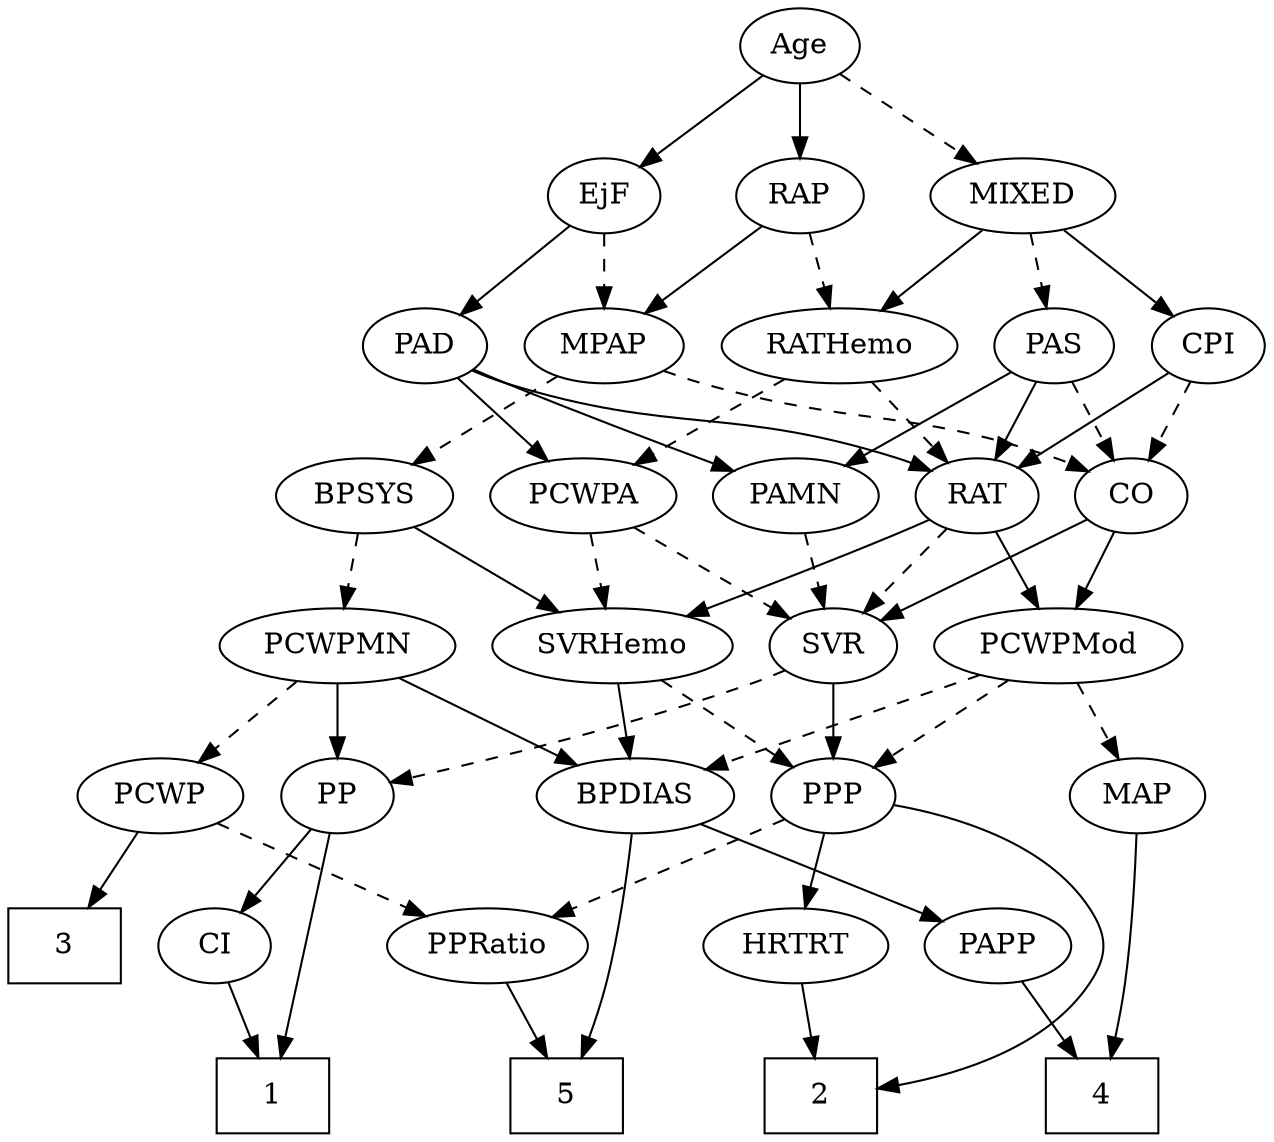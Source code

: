 strict digraph {
	graph [bb="0,0,573,540"];
	node [label="\N"];
	1	[height=0.5,
		pos="110,18",
		shape=box,
		width=0.75];
	2	[height=0.5,
		pos="366,18",
		shape=box,
		width=0.75];
	3	[height=0.5,
		pos="27,90",
		shape=box,
		width=0.75];
	4	[height=0.5,
		pos="496,18",
		shape=box,
		width=0.75];
	5	[height=0.5,
		pos="256,18",
		shape=box,
		width=0.75];
	Age	[height=0.5,
		pos="365,522",
		width=0.75];
	EjF	[height=0.5,
		pos="278,450",
		width=0.75];
	Age -> EjF	[pos="e,294.72,464.46 348.23,507.5 335.35,497.14 317.37,482.67 302.82,470.97",
		style=solid];
	RAP	[height=0.5,
		pos="365,450",
		width=0.77632];
	Age -> RAP	[pos="e,365,468.1 365,503.7 365,495.98 365,486.71 365,478.11",
		style=solid];
	MIXED	[height=0.5,
		pos="462,450",
		width=1.1193];
	Age -> MIXED	[pos="e,441.64,465.7 382.79,508.16 396.95,497.94 417.04,483.44 433.44,471.61",
		style=dashed];
	MPAP	[height=0.5,
		pos="278,378",
		width=0.97491];
	EjF -> MPAP	[pos="e,278,396.1 278,431.7 278,423.98 278,414.71 278,406.11",
		style=dashed];
	PAD	[height=0.5,
		pos="196,378",
		width=0.79437];
	EjF -> PAD	[pos="e,212.45,393.04 261.8,435.17 249.97,425.07 233.73,411.21 220.35,399.79",
		style=solid];
	RAP -> MPAP	[pos="e,296.22,393.66 348.23,435.5 335.76,425.47 318.51,411.6 304.23,400.11",
		style=solid];
	RATHemo	[height=0.5,
		pos="380,378",
		width=1.3721];
	RAP -> RATHemo	[pos="e,376.3,396.28 368.63,432.05 370.3,424.26 372.32,414.82 374.2,406.08",
		style=dashed];
	PAS	[height=0.5,
		pos="474,378",
		width=0.75];
	MIXED -> PAS	[pos="e,471.07,396.1 464.97,431.7 466.29,423.98 467.88,414.71 469.35,406.11",
		style=dashed];
	MIXED -> RATHemo	[pos="e,398.61,394.89 444.21,433.81 433.16,424.38 418.75,412.08 406.39,401.53",
		style=solid];
	CPI	[height=0.5,
		pos="546,378",
		width=0.75];
	MIXED -> CPI	[pos="e,529.8,392.5 480.23,433.81 492.45,423.62 508.69,410.09 521.97,399.02",
		style=solid];
	BPSYS	[height=0.5,
		pos="163,306",
		width=1.0471];
	MPAP -> BPSYS	[pos="e,185.61,320.76 256.1,363.67 238.58,353 213.79,337.92 194.2,325.99",
		style=dashed];
	CO	[height=0.5,
		pos="510,306",
		width=0.75];
	MPAP -> CO	[pos="e,489.37,317.64 304.79,365.98 310.42,363.85 316.37,361.75 322,360 388.31,339.44 408.48,346.95 474,324 475.91,323.33 477.85,322.59 \
479.79,321.81",
		style=dashed];
	PCWPMN	[height=0.5,
		pos="153,234",
		width=1.3902];
	BPSYS -> PCWPMN	[pos="e,155.44,252.1 160.53,287.7 159.43,279.98 158.1,270.71 156.87,262.11",
		style=dashed];
	SVRHemo	[height=0.5,
		pos="271,234",
		width=1.3902];
	BPSYS -> SVRHemo	[pos="e,247.57,250.19 184.6,291 200.11,280.95 221.29,267.22 238.8,255.87",
		style=solid];
	PAMN	[height=0.5,
		pos="356,306",
		width=1.011];
	PAD -> PAMN	[pos="e,329.31,318.5 218.89,366.71 223.87,364.49 229.11,362.16 234,360 262.91,347.25 295.77,332.99 320.1,322.47",
		style=solid];
	RAT	[height=0.5,
		pos="438,306",
		width=0.75827];
	PAD -> RAT	[pos="e,416.8,317.7 217.8,366.32 223.02,364.02 228.64,361.75 234,360 306.16,336.37 328.96,347.99 401,324 403.13,323.29 405.29,322.5 407.46,\
321.65",
		style=solid];
	PCWPA	[height=0.5,
		pos="260,306",
		width=1.1555];
	PAD -> PCWPA	[pos="e,245.11,323.29 209.57,362.15 217.88,353.07 228.69,341.24 238.18,330.87",
		style=solid];
	SVR	[height=0.5,
		pos="367,234",
		width=0.77632];
	CO -> SVR	[pos="e,388.66,245.6 488.9,294.67 464.85,282.9 425.33,263.56 397.84,250.09",
		style=solid];
	PCWPMod	[height=0.5,
		pos="465,234",
		width=1.4443];
	CO -> PCWPMod	[pos="e,475.8,251.8 499.79,289.12 494.31,280.59 487.43,269.89 481.23,260.25",
		style=solid];
	PAS -> CO	[pos="e,501.7,323.15 482.35,360.76 486.71,352.28 492.15,341.71 497.04,332.2",
		style=dashed];
	PAS -> PAMN	[pos="e,378.33,320.25 454.51,365.44 436.19,354.57 408.44,338.11 387.06,325.43",
		style=solid];
	PAS -> RAT	[pos="e,446.3,323.15 465.65,360.76 461.29,352.28 455.85,341.71 450.96,332.2",
		style=solid];
	PAMN -> SVR	[pos="e,364.31,252.1 358.72,287.7 359.93,279.98 361.39,270.71 362.74,262.11",
		style=dashed];
	RATHemo -> RAT	[pos="e,425.54,322.04 393.75,360.41 401.28,351.31 410.74,339.9 418.98,329.96",
		style=dashed];
	RATHemo -> PCWPA	[pos="e,283.9,320.94 354.84,362.33 336.81,351.8 312.34,337.53 292.78,326.12",
		style=dashed];
	CPI -> CO	[pos="e,518.3,323.15 537.65,360.76 533.29,352.28 527.85,341.71 522.96,332.2",
		style=dashed];
	CPI -> RAT	[pos="e,456.96,319.29 527.19,364.81 510.1,353.73 484.69,337.26 465.36,324.73",
		style=solid];
	RAT -> SVR	[pos="e,381.69,249.49 423.29,290.5 413.39,280.73 400.16,267.69 389.01,256.7",
		style=dashed];
	RAT -> PCWPMod	[pos="e,458.46,251.96 444.4,288.41 447.51,280.34 451.33,270.43 454.83,261.35",
		style=solid];
	RAT -> SVRHemo	[pos="e,303.49,247.79 416.16,294.77 411.19,292.5 405.93,290.14 401,288 371.75,275.33 338.46,261.77 312.88,251.54",
		style=solid];
	PP	[height=0.5,
		pos="153,162",
		width=0.75];
	SVR -> PP	[pos="e,177.99,169.3 345.3,222.42 340.33,220.17 335.03,217.9 330,216 281.65,197.76 224.06,181.49 188.01,171.93",
		style=dashed];
	PPP	[height=0.5,
		pos="367,162",
		width=0.75];
	SVR -> PPP	[pos="e,367,180.1 367,215.7 367,207.98 367,198.71 367,190.11",
		style=solid];
	BPDIAS	[height=0.5,
		pos="280,162",
		width=1.1735];
	PCWPMod -> BPDIAS	[pos="e,310.65,174.6 431.07,220.16 399.74,208.31 353.18,190.69 320.04,178.15",
		style=dashed];
	MAP	[height=0.5,
		pos="509,162",
		width=0.84854];
	PCWPMod -> MAP	[pos="e,498.75,179.31 475.65,216.05 480.97,207.59 487.51,197.19 493.38,187.84",
		style=dashed];
	PCWPMod -> PPP	[pos="e,384.76,175.69 443.25,217.46 428.41,206.86 408.67,192.76 392.99,181.57",
		style=dashed];
	PCWPA -> SVR	[pos="e,347.98,247.44 281.91,290.67 298.47,279.83 321.31,264.89 339.16,253.21",
		style=dashed];
	PCWPA -> SVRHemo	[pos="e,268.31,252.1 262.72,287.7 263.93,279.98 265.39,270.71 266.74,262.11",
		style=dashed];
	PCWPMN -> BPDIAS	[pos="e,255.02,176.77 179.31,218.5 198.68,207.82 225.17,193.22 246.12,181.67",
		style=solid];
	PCWPMN -> PP	[pos="e,153,180.1 153,215.7 153,207.98 153,198.71 153,190.11",
		style=solid];
	PCWP	[height=0.5,
		pos="73,162",
		width=0.97491];
	PCWPMN -> PCWP	[pos="e,89.987,177.86 134.85,217.12 123.8,207.45 109.56,194.99 97.522,184.46",
		style=dashed];
	SVRHemo -> BPDIAS	[pos="e,277.8,180.1 273.22,215.7 274.22,207.98 275.41,198.71 276.51,190.11",
		style=solid];
	SVRHemo -> PPP	[pos="e,349.29,175.91 292.31,217.46 306.62,207.03 325.58,193.2 340.81,182.09",
		style=dashed];
	BPDIAS -> 5	[pos="e,261.63,36.004 279.16,143.81 278.06,125.79 275.71,96.714 271,72 269.35,63.318 266.93,53.997 264.52,45.63",
		style=solid];
	PAPP	[height=0.5,
		pos="447,90",
		width=0.88464];
	BPDIAS -> PAPP	[pos="e,422.05,101.64 309.28,148.84 335.03,138.14 373.53,122.1 407,108 408.83,107.23 410.7,106.44 412.59,105.64",
		style=solid];
	MAP -> 4	[pos="e,499.46,36.111 508.86,143.89 508.56,125.94 507.66,96.914 505,72 504.09,63.517 502.69,54.335 501.25,46.035",
		style=solid];
	PP -> 1	[pos="e,103.62,36.087 134.85,148.51 122.74,138.99 107.83,124.71 101,108 92.908,88.199 96.129,63.942 100.83,45.756",
		style=solid];
	CI	[height=0.5,
		pos="137,90",
		width=0.75];
	PP -> CI	[pos="e,140.95,108.28 149.13,144.05 147.35,136.26 145.19,126.82 143.19,118.08",
		style=solid];
	PPP -> 2	[pos="e,393.1,22.206 393.37,157.82 422.21,152.77 467.11,139.96 488,108 496.75,94.608 496.77,85.379 488,72 469.33,43.537 431.72,30.28 403.16,\
24.155",
		style=solid];
	PPRatio	[height=0.5,
		pos="222,90",
		width=1.1013];
	PPP -> PPRatio	[pos="e,248.15,103.62 345.6,150.67 322.42,139.48 285.05,121.44 257.46,108.12",
		style=dashed];
	HRTRT	[height=0.5,
		pos="358,90",
		width=1.1013];
	PPP -> HRTRT	[pos="e,360.22,108.28 364.82,144.05 363.83,136.35 362.63,127.03 361.52,118.36",
		style=solid];
	PPRatio -> 5	[pos="e,247.61,36.275 230.23,72.055 234.1,64.091 238.8,54.411 243.12,45.51",
		style=solid];
	PCWP -> 3	[pos="e,38.253,108.12 62.331,144.76 56.86,136.44 50.068,126.1 43.905,116.73",
		style=solid];
	PCWP -> PPRatio	[pos="e,195.47,103.46 97.939,149.28 122.1,137.93 158.98,120.61 186.26,107.79",
		style=dashed];
	CI -> 1	[pos="e,116.73,36.447 130.6,72.411 127.56,64.539 123.86,54.929 120.43,46.042",
		style=solid];
	PAPP -> 4	[pos="e,483.9,36.292 458.12,73.116 464,64.716 471.36,54.196 478.03,44.671",
		style=solid];
	HRTRT -> 2	[pos="e,364.05,36.104 359.98,71.697 360.86,63.983 361.92,54.712 362.9,46.112",
		style=solid];
}
